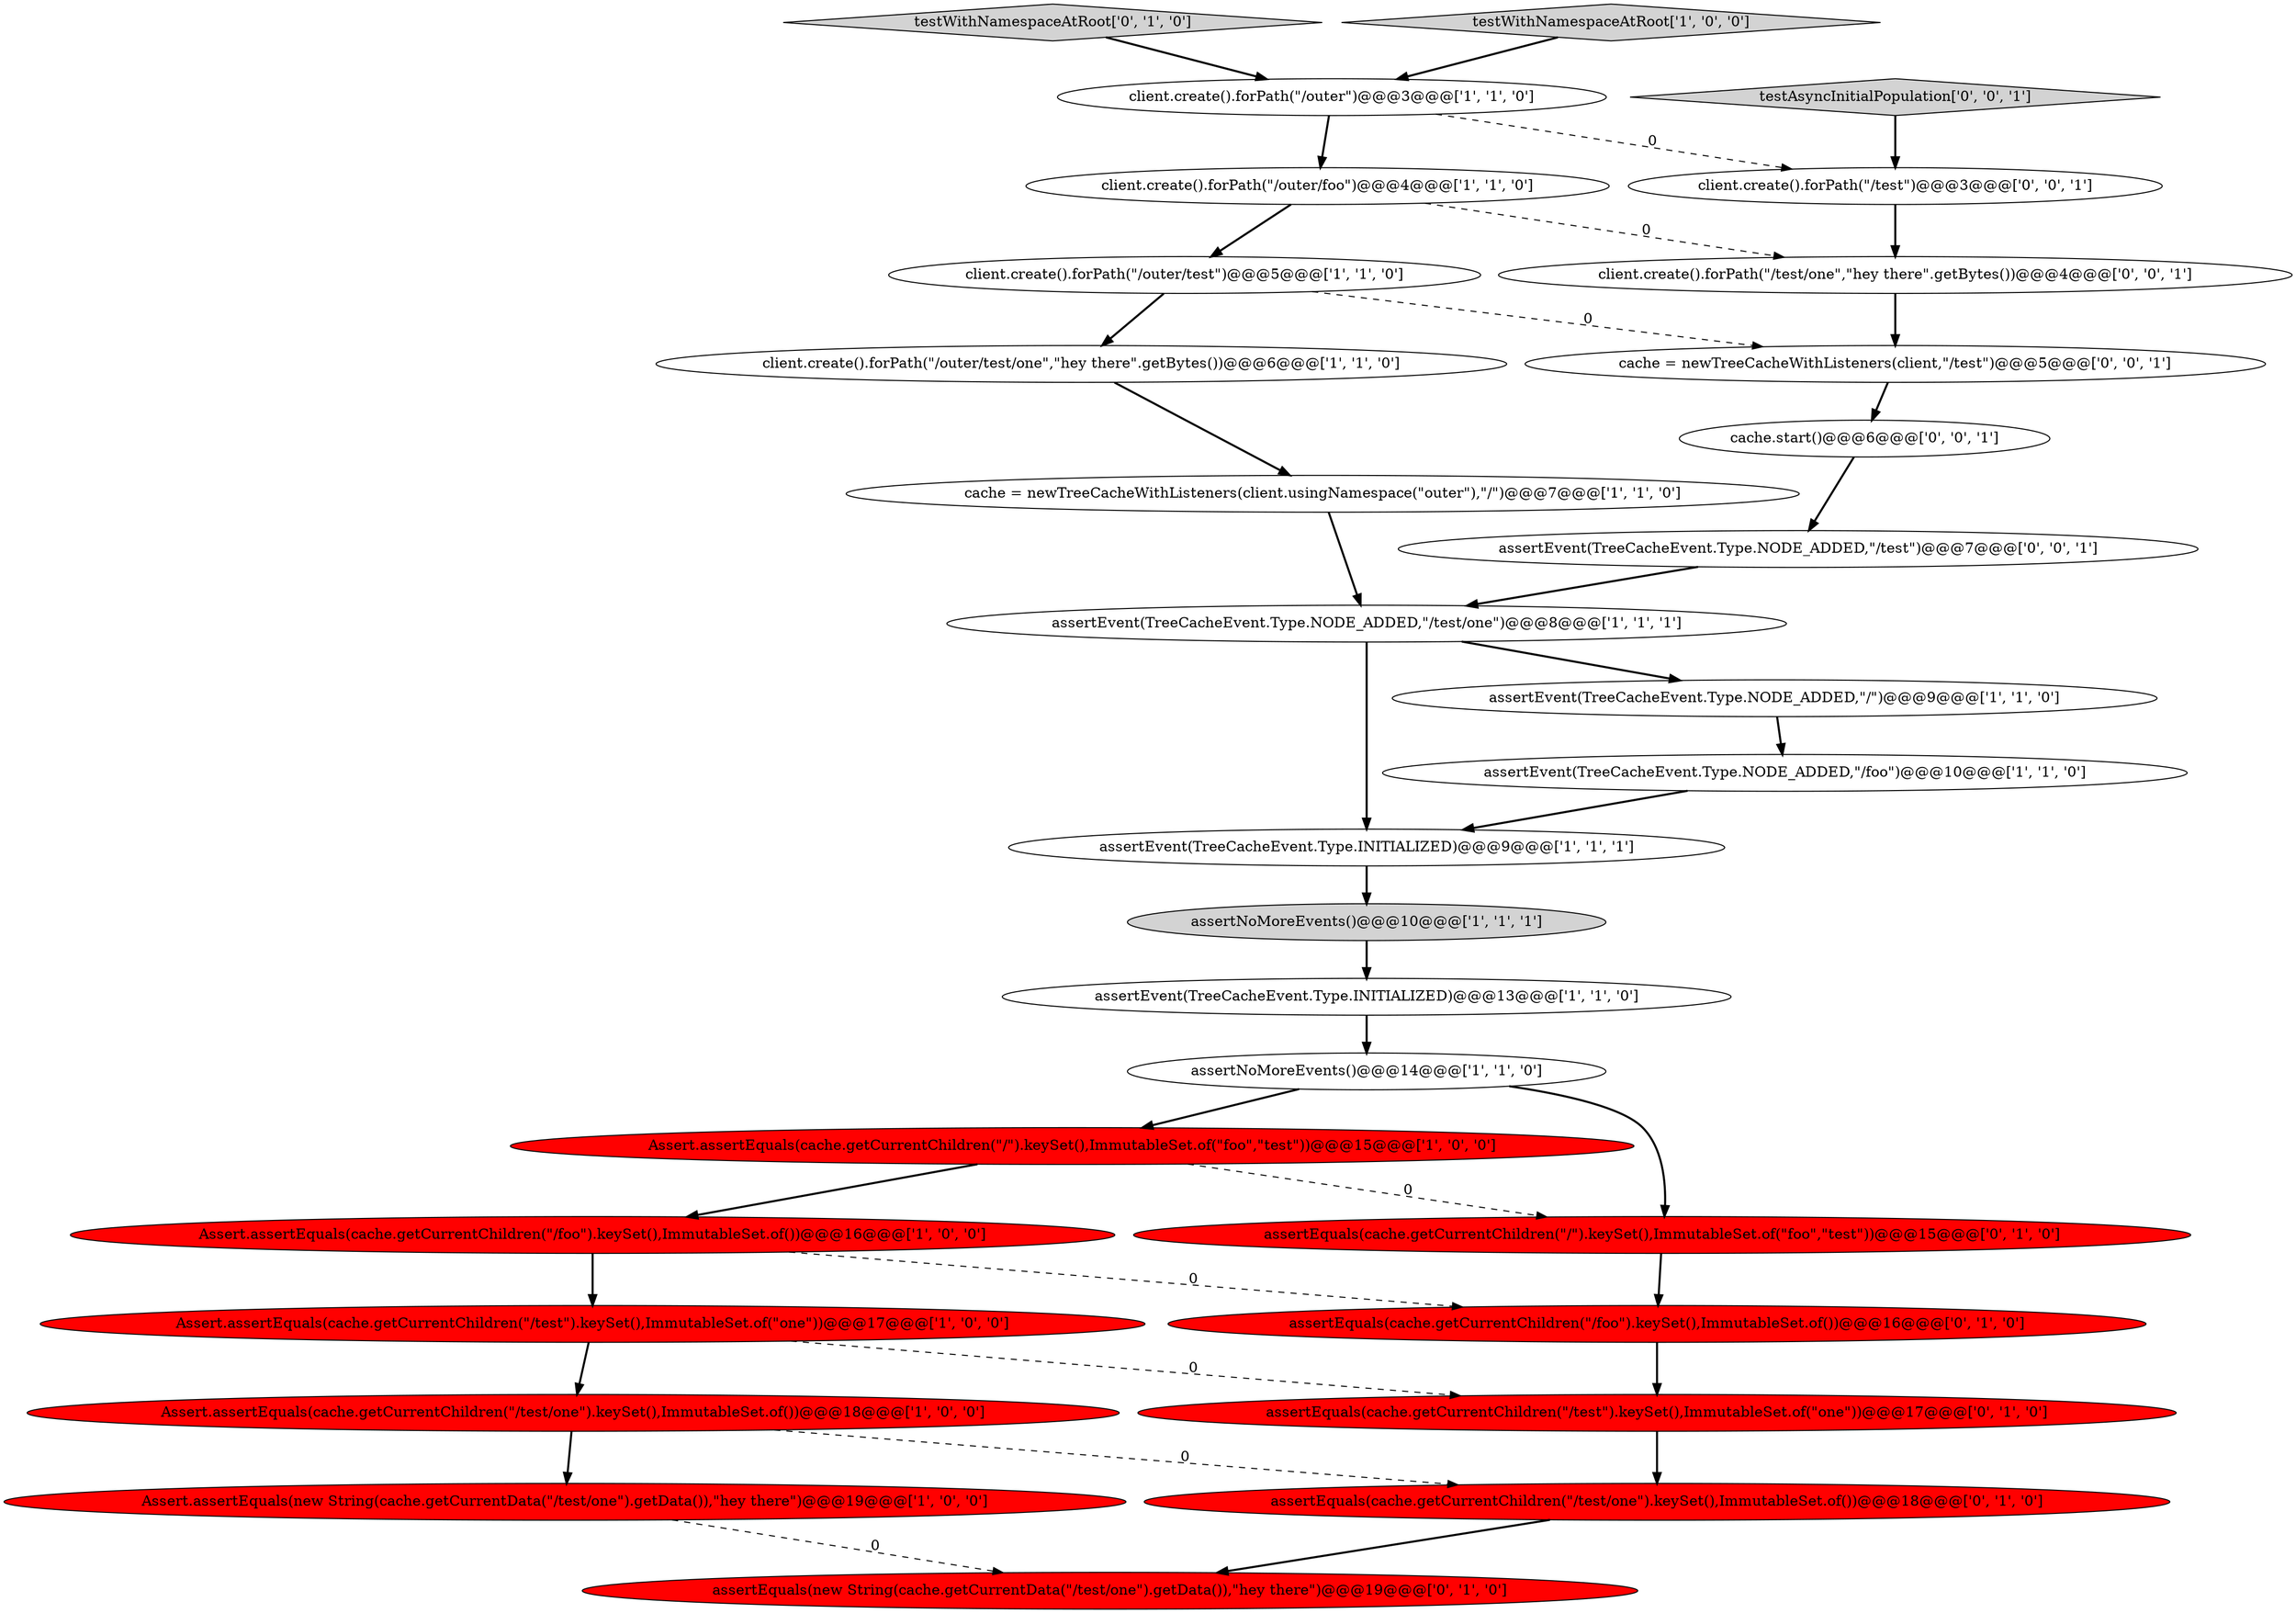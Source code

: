 digraph {
28 [style = filled, label = "client.create().forPath(\"/test\")@@@3@@@['0', '0', '1']", fillcolor = white, shape = ellipse image = "AAA0AAABBB3BBB"];
22 [style = filled, label = "assertEquals(cache.getCurrentChildren(\"/test/one\").keySet(),ImmutableSet.of())@@@18@@@['0', '1', '0']", fillcolor = red, shape = ellipse image = "AAA1AAABBB2BBB"];
5 [style = filled, label = "cache = newTreeCacheWithListeners(client.usingNamespace(\"outer\"),\"/\")@@@7@@@['1', '1', '0']", fillcolor = white, shape = ellipse image = "AAA0AAABBB1BBB"];
0 [style = filled, label = "assertNoMoreEvents()@@@14@@@['1', '1', '0']", fillcolor = white, shape = ellipse image = "AAA0AAABBB1BBB"];
2 [style = filled, label = "client.create().forPath(\"/outer/test\")@@@5@@@['1', '1', '0']", fillcolor = white, shape = ellipse image = "AAA0AAABBB1BBB"];
29 [style = filled, label = "cache = newTreeCacheWithListeners(client,\"/test\")@@@5@@@['0', '0', '1']", fillcolor = white, shape = ellipse image = "AAA0AAABBB3BBB"];
12 [style = filled, label = "assertEvent(TreeCacheEvent.Type.NODE_ADDED,\"/\")@@@9@@@['1', '1', '0']", fillcolor = white, shape = ellipse image = "AAA0AAABBB1BBB"];
21 [style = filled, label = "assertEquals(cache.getCurrentChildren(\"/test\").keySet(),ImmutableSet.of(\"one\"))@@@17@@@['0', '1', '0']", fillcolor = red, shape = ellipse image = "AAA1AAABBB2BBB"];
8 [style = filled, label = "client.create().forPath(\"/outer/test/one\",\"hey there\".getBytes())@@@6@@@['1', '1', '0']", fillcolor = white, shape = ellipse image = "AAA0AAABBB1BBB"];
10 [style = filled, label = "assertEvent(TreeCacheEvent.Type.INITIALIZED)@@@13@@@['1', '1', '0']", fillcolor = white, shape = ellipse image = "AAA0AAABBB1BBB"];
24 [style = filled, label = "client.create().forPath(\"/test/one\",\"hey there\".getBytes())@@@4@@@['0', '0', '1']", fillcolor = white, shape = ellipse image = "AAA0AAABBB3BBB"];
16 [style = filled, label = "Assert.assertEquals(cache.getCurrentChildren(\"/\").keySet(),ImmutableSet.of(\"foo\",\"test\"))@@@15@@@['1', '0', '0']", fillcolor = red, shape = ellipse image = "AAA1AAABBB1BBB"];
17 [style = filled, label = "Assert.assertEquals(cache.getCurrentChildren(\"/foo\").keySet(),ImmutableSet.of())@@@16@@@['1', '0', '0']", fillcolor = red, shape = ellipse image = "AAA1AAABBB1BBB"];
20 [style = filled, label = "assertEquals(new String(cache.getCurrentData(\"/test/one\").getData()),\"hey there\")@@@19@@@['0', '1', '0']", fillcolor = red, shape = ellipse image = "AAA1AAABBB2BBB"];
3 [style = filled, label = "assertNoMoreEvents()@@@10@@@['1', '1', '1']", fillcolor = lightgray, shape = ellipse image = "AAA0AAABBB1BBB"];
19 [style = filled, label = "testWithNamespaceAtRoot['0', '1', '0']", fillcolor = lightgray, shape = diamond image = "AAA0AAABBB2BBB"];
26 [style = filled, label = "cache.start()@@@6@@@['0', '0', '1']", fillcolor = white, shape = ellipse image = "AAA0AAABBB3BBB"];
7 [style = filled, label = "assertEvent(TreeCacheEvent.Type.NODE_ADDED,\"/test/one\")@@@8@@@['1', '1', '1']", fillcolor = white, shape = ellipse image = "AAA0AAABBB1BBB"];
15 [style = filled, label = "Assert.assertEquals(cache.getCurrentChildren(\"/test\").keySet(),ImmutableSet.of(\"one\"))@@@17@@@['1', '0', '0']", fillcolor = red, shape = ellipse image = "AAA1AAABBB1BBB"];
4 [style = filled, label = "client.create().forPath(\"/outer/foo\")@@@4@@@['1', '1', '0']", fillcolor = white, shape = ellipse image = "AAA0AAABBB1BBB"];
25 [style = filled, label = "assertEvent(TreeCacheEvent.Type.NODE_ADDED,\"/test\")@@@7@@@['0', '0', '1']", fillcolor = white, shape = ellipse image = "AAA0AAABBB3BBB"];
13 [style = filled, label = "Assert.assertEquals(new String(cache.getCurrentData(\"/test/one\").getData()),\"hey there\")@@@19@@@['1', '0', '0']", fillcolor = red, shape = ellipse image = "AAA1AAABBB1BBB"];
9 [style = filled, label = "assertEvent(TreeCacheEvent.Type.INITIALIZED)@@@9@@@['1', '1', '1']", fillcolor = white, shape = ellipse image = "AAA0AAABBB1BBB"];
23 [style = filled, label = "assertEquals(cache.getCurrentChildren(\"/\").keySet(),ImmutableSet.of(\"foo\",\"test\"))@@@15@@@['0', '1', '0']", fillcolor = red, shape = ellipse image = "AAA1AAABBB2BBB"];
27 [style = filled, label = "testAsyncInitialPopulation['0', '0', '1']", fillcolor = lightgray, shape = diamond image = "AAA0AAABBB3BBB"];
14 [style = filled, label = "assertEvent(TreeCacheEvent.Type.NODE_ADDED,\"/foo\")@@@10@@@['1', '1', '0']", fillcolor = white, shape = ellipse image = "AAA0AAABBB1BBB"];
18 [style = filled, label = "assertEquals(cache.getCurrentChildren(\"/foo\").keySet(),ImmutableSet.of())@@@16@@@['0', '1', '0']", fillcolor = red, shape = ellipse image = "AAA1AAABBB2BBB"];
11 [style = filled, label = "client.create().forPath(\"/outer\")@@@3@@@['1', '1', '0']", fillcolor = white, shape = ellipse image = "AAA0AAABBB1BBB"];
1 [style = filled, label = "testWithNamespaceAtRoot['1', '0', '0']", fillcolor = lightgray, shape = diamond image = "AAA0AAABBB1BBB"];
6 [style = filled, label = "Assert.assertEquals(cache.getCurrentChildren(\"/test/one\").keySet(),ImmutableSet.of())@@@18@@@['1', '0', '0']", fillcolor = red, shape = ellipse image = "AAA1AAABBB1BBB"];
0->16 [style = bold, label=""];
7->12 [style = bold, label=""];
13->20 [style = dashed, label="0"];
27->28 [style = bold, label=""];
26->25 [style = bold, label=""];
11->4 [style = bold, label=""];
15->21 [style = dashed, label="0"];
19->11 [style = bold, label=""];
15->6 [style = bold, label=""];
16->23 [style = dashed, label="0"];
24->29 [style = bold, label=""];
4->2 [style = bold, label=""];
16->17 [style = bold, label=""];
25->7 [style = bold, label=""];
6->22 [style = dashed, label="0"];
1->11 [style = bold, label=""];
29->26 [style = bold, label=""];
7->9 [style = bold, label=""];
11->28 [style = dashed, label="0"];
3->10 [style = bold, label=""];
0->23 [style = bold, label=""];
8->5 [style = bold, label=""];
22->20 [style = bold, label=""];
21->22 [style = bold, label=""];
2->29 [style = dashed, label="0"];
6->13 [style = bold, label=""];
10->0 [style = bold, label=""];
12->14 [style = bold, label=""];
17->15 [style = bold, label=""];
28->24 [style = bold, label=""];
9->3 [style = bold, label=""];
5->7 [style = bold, label=""];
14->9 [style = bold, label=""];
18->21 [style = bold, label=""];
4->24 [style = dashed, label="0"];
17->18 [style = dashed, label="0"];
23->18 [style = bold, label=""];
2->8 [style = bold, label=""];
}
